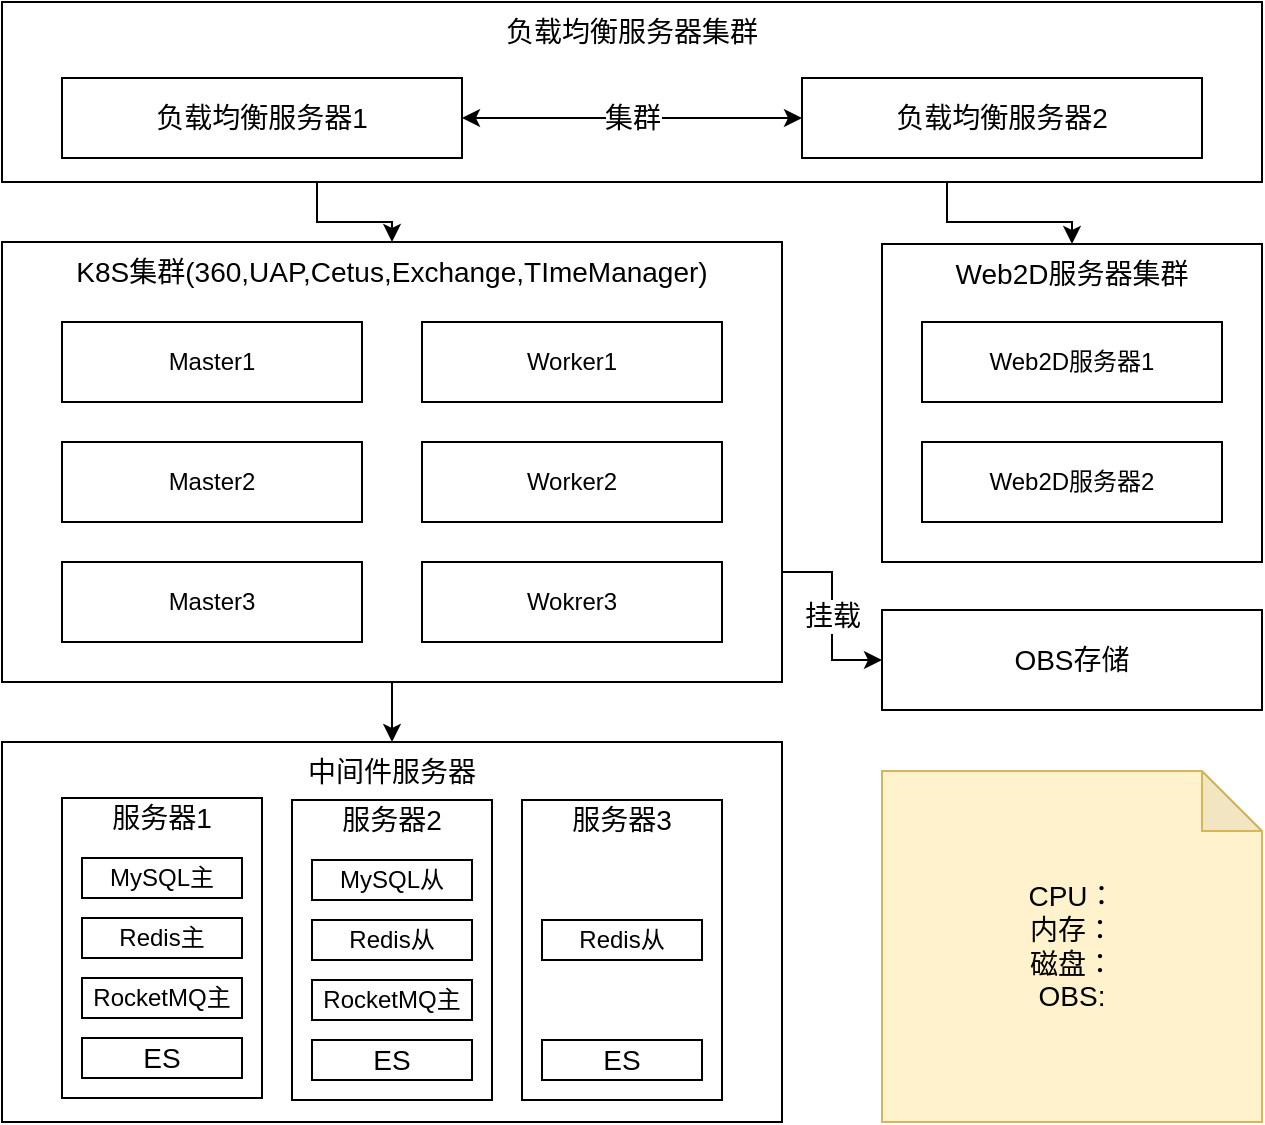 <mxfile version="19.0.3" type="device"><diagram id="Stb_Y8741gOdLLTqz7oM" name="Page-1"><mxGraphModel dx="1108" dy="806" grid="1" gridSize="10" guides="1" tooltips="1" connect="1" arrows="1" fold="1" page="1" pageScale="1" pageWidth="1169" pageHeight="827" math="0" shadow="0"><root><mxCell id="0"/><mxCell id="1" parent="0"/><mxCell id="n0yHSisK9k3UC2koOlFd-35" style="edgeStyle=orthogonalEdgeStyle;rounded=0;orthogonalLoop=1;jettySize=auto;html=1;exitX=0.5;exitY=1;exitDx=0;exitDy=0;entryX=0.5;entryY=0;entryDx=0;entryDy=0;fontSize=14;" edge="1" parent="1" source="n0yHSisK9k3UC2koOlFd-1" target="n0yHSisK9k3UC2koOlFd-9"><mxGeometry relative="1" as="geometry"/></mxCell><mxCell id="n0yHSisK9k3UC2koOlFd-54" value="挂载" style="edgeStyle=orthogonalEdgeStyle;rounded=0;orthogonalLoop=1;jettySize=auto;html=1;exitX=1;exitY=0.75;exitDx=0;exitDy=0;entryX=0;entryY=0.5;entryDx=0;entryDy=0;fontSize=14;" edge="1" parent="1" source="n0yHSisK9k3UC2koOlFd-1" target="n0yHSisK9k3UC2koOlFd-53"><mxGeometry relative="1" as="geometry"/></mxCell><mxCell id="n0yHSisK9k3UC2koOlFd-1" value="&lt;span style=&quot;font-size: 14px;&quot;&gt;K8S集群(360,UAP,Cetus,Exchange,TImeManager)&lt;/span&gt;" style="rounded=0;whiteSpace=wrap;html=1;verticalAlign=top;fontSize=14;" vertex="1" parent="1"><mxGeometry x="190" y="230" width="390" height="220" as="geometry"/></mxCell><mxCell id="n0yHSisK9k3UC2koOlFd-2" value="Master1" style="rounded=0;whiteSpace=wrap;html=1;flipH=1;" vertex="1" parent="1"><mxGeometry x="220" y="270" width="150" height="40" as="geometry"/></mxCell><mxCell id="n0yHSisK9k3UC2koOlFd-3" value="Master2" style="rounded=0;whiteSpace=wrap;html=1;flipH=1;" vertex="1" parent="1"><mxGeometry x="220" y="330" width="150" height="40" as="geometry"/></mxCell><mxCell id="n0yHSisK9k3UC2koOlFd-4" value="Master3" style="rounded=0;whiteSpace=wrap;html=1;flipH=1;" vertex="1" parent="1"><mxGeometry x="220" y="390" width="150" height="40" as="geometry"/></mxCell><mxCell id="n0yHSisK9k3UC2koOlFd-5" value="Worker1" style="rounded=0;whiteSpace=wrap;html=1;flipH=1;" vertex="1" parent="1"><mxGeometry x="400" y="270" width="150" height="40" as="geometry"/></mxCell><mxCell id="n0yHSisK9k3UC2koOlFd-6" value="Worker2" style="rounded=0;whiteSpace=wrap;html=1;flipH=1;" vertex="1" parent="1"><mxGeometry x="400" y="330" width="150" height="40" as="geometry"/></mxCell><mxCell id="n0yHSisK9k3UC2koOlFd-7" value="Wokrer3" style="rounded=0;whiteSpace=wrap;html=1;flipH=1;" vertex="1" parent="1"><mxGeometry x="400" y="390" width="150" height="40" as="geometry"/></mxCell><mxCell id="n0yHSisK9k3UC2koOlFd-9" value="&lt;span style=&quot;&quot;&gt;中间件服务器&lt;/span&gt;" style="rounded=0;whiteSpace=wrap;html=1;fontSize=14;verticalAlign=top;" vertex="1" parent="1"><mxGeometry x="190" y="480" width="390" height="190" as="geometry"/></mxCell><mxCell id="n0yHSisK9k3UC2koOlFd-19" value="" style="group" vertex="1" connectable="0" parent="1"><mxGeometry x="220" y="508" width="100" height="150" as="geometry"/></mxCell><mxCell id="n0yHSisK9k3UC2koOlFd-10" value="" style="rounded=0;whiteSpace=wrap;html=1;fontSize=14;" vertex="1" parent="n0yHSisK9k3UC2koOlFd-19"><mxGeometry width="100" height="150" as="geometry"/></mxCell><mxCell id="n0yHSisK9k3UC2koOlFd-12" value="MySQL主" style="rounded=0;whiteSpace=wrap;html=1;fontSize=12;" vertex="1" parent="n0yHSisK9k3UC2koOlFd-19"><mxGeometry x="10" y="30" width="80" height="20" as="geometry"/></mxCell><mxCell id="n0yHSisK9k3UC2koOlFd-13" value="Redis主" style="rounded=0;whiteSpace=wrap;html=1;fontSize=12;" vertex="1" parent="n0yHSisK9k3UC2koOlFd-19"><mxGeometry x="10" y="60" width="80" height="20" as="geometry"/></mxCell><mxCell id="n0yHSisK9k3UC2koOlFd-14" value="RocketMQ主" style="rounded=0;whiteSpace=wrap;html=1;fontSize=12;" vertex="1" parent="n0yHSisK9k3UC2koOlFd-19"><mxGeometry x="10" y="90" width="80" height="20" as="geometry"/></mxCell><mxCell id="n0yHSisK9k3UC2koOlFd-15" value="ES" style="rounded=0;whiteSpace=wrap;html=1;fontSize=14;" vertex="1" parent="n0yHSisK9k3UC2koOlFd-19"><mxGeometry x="10" y="120" width="80" height="20" as="geometry"/></mxCell><mxCell id="n0yHSisK9k3UC2koOlFd-17" value="&lt;font style=&quot;font-size: 14px;&quot;&gt;服务器1&lt;/font&gt;" style="text;html=1;strokeColor=none;fillColor=none;align=center;verticalAlign=middle;whiteSpace=wrap;rounded=0;fontSize=12;" vertex="1" parent="n0yHSisK9k3UC2koOlFd-19"><mxGeometry x="20" width="60" height="20" as="geometry"/></mxCell><mxCell id="n0yHSisK9k3UC2koOlFd-20" value="" style="group" vertex="1" connectable="0" parent="1"><mxGeometry x="335" y="509" width="100" height="150" as="geometry"/></mxCell><mxCell id="n0yHSisK9k3UC2koOlFd-21" value="" style="rounded=0;whiteSpace=wrap;html=1;fontSize=14;" vertex="1" parent="n0yHSisK9k3UC2koOlFd-20"><mxGeometry width="100" height="150" as="geometry"/></mxCell><mxCell id="n0yHSisK9k3UC2koOlFd-22" value="MySQL从" style="rounded=0;whiteSpace=wrap;html=1;fontSize=12;" vertex="1" parent="n0yHSisK9k3UC2koOlFd-20"><mxGeometry x="10" y="30" width="80" height="20" as="geometry"/></mxCell><mxCell id="n0yHSisK9k3UC2koOlFd-23" value="Redis从" style="rounded=0;whiteSpace=wrap;html=1;fontSize=12;" vertex="1" parent="n0yHSisK9k3UC2koOlFd-20"><mxGeometry x="10" y="60" width="80" height="20" as="geometry"/></mxCell><mxCell id="n0yHSisK9k3UC2koOlFd-24" value="RocketMQ主" style="rounded=0;whiteSpace=wrap;html=1;fontSize=12;" vertex="1" parent="n0yHSisK9k3UC2koOlFd-20"><mxGeometry x="10" y="90" width="80" height="20" as="geometry"/></mxCell><mxCell id="n0yHSisK9k3UC2koOlFd-25" value="ES" style="rounded=0;whiteSpace=wrap;html=1;fontSize=14;" vertex="1" parent="n0yHSisK9k3UC2koOlFd-20"><mxGeometry x="10" y="120" width="80" height="20" as="geometry"/></mxCell><mxCell id="n0yHSisK9k3UC2koOlFd-26" value="&lt;font style=&quot;font-size: 14px;&quot;&gt;服务器2&lt;/font&gt;" style="text;html=1;strokeColor=none;fillColor=none;align=center;verticalAlign=middle;whiteSpace=wrap;rounded=0;fontSize=12;" vertex="1" parent="n0yHSisK9k3UC2koOlFd-20"><mxGeometry x="20" width="60" height="20" as="geometry"/></mxCell><mxCell id="n0yHSisK9k3UC2koOlFd-27" value="" style="group" vertex="1" connectable="0" parent="1"><mxGeometry x="450" y="509" width="100" height="150" as="geometry"/></mxCell><mxCell id="n0yHSisK9k3UC2koOlFd-28" value="" style="rounded=0;whiteSpace=wrap;html=1;fontSize=14;" vertex="1" parent="n0yHSisK9k3UC2koOlFd-27"><mxGeometry width="100" height="150" as="geometry"/></mxCell><mxCell id="n0yHSisK9k3UC2koOlFd-30" value="Redis从" style="rounded=0;whiteSpace=wrap;html=1;fontSize=12;" vertex="1" parent="n0yHSisK9k3UC2koOlFd-27"><mxGeometry x="10" y="60" width="80" height="20" as="geometry"/></mxCell><mxCell id="n0yHSisK9k3UC2koOlFd-32" value="ES" style="rounded=0;whiteSpace=wrap;html=1;fontSize=14;" vertex="1" parent="n0yHSisK9k3UC2koOlFd-27"><mxGeometry x="10" y="120" width="80" height="20" as="geometry"/></mxCell><mxCell id="n0yHSisK9k3UC2koOlFd-33" value="&lt;font style=&quot;font-size: 14px;&quot;&gt;服务器3&lt;/font&gt;" style="text;html=1;strokeColor=none;fillColor=none;align=center;verticalAlign=middle;whiteSpace=wrap;rounded=0;fontSize=12;" vertex="1" parent="n0yHSisK9k3UC2koOlFd-27"><mxGeometry x="20" width="60" height="20" as="geometry"/></mxCell><mxCell id="n0yHSisK9k3UC2koOlFd-37" value="Web2D服务器集群" style="rounded=0;whiteSpace=wrap;html=1;fontSize=14;verticalAlign=top;" vertex="1" parent="1"><mxGeometry x="630" y="231" width="190" height="159" as="geometry"/></mxCell><mxCell id="n0yHSisK9k3UC2koOlFd-39" value="Web2D服务器1" style="rounded=0;whiteSpace=wrap;html=1;flipH=1;" vertex="1" parent="1"><mxGeometry x="650" y="270" width="150" height="40" as="geometry"/></mxCell><mxCell id="n0yHSisK9k3UC2koOlFd-40" value="Web2D服务器2" style="rounded=0;whiteSpace=wrap;html=1;flipH=1;" vertex="1" parent="1"><mxGeometry x="650" y="330" width="150" height="40" as="geometry"/></mxCell><mxCell id="n0yHSisK9k3UC2koOlFd-51" style="edgeStyle=orthogonalEdgeStyle;rounded=0;orthogonalLoop=1;jettySize=auto;html=1;exitX=0.25;exitY=1;exitDx=0;exitDy=0;fontSize=14;" edge="1" parent="1" source="n0yHSisK9k3UC2koOlFd-43" target="n0yHSisK9k3UC2koOlFd-1"><mxGeometry relative="1" as="geometry"/></mxCell><mxCell id="n0yHSisK9k3UC2koOlFd-52" style="edgeStyle=orthogonalEdgeStyle;rounded=0;orthogonalLoop=1;jettySize=auto;html=1;exitX=0.75;exitY=1;exitDx=0;exitDy=0;fontSize=14;" edge="1" parent="1" source="n0yHSisK9k3UC2koOlFd-43" target="n0yHSisK9k3UC2koOlFd-37"><mxGeometry relative="1" as="geometry"/></mxCell><mxCell id="n0yHSisK9k3UC2koOlFd-43" value="&lt;font style=&quot;font-size: 14px;&quot;&gt;负载均衡服务器集群&lt;/font&gt;" style="rounded=0;whiteSpace=wrap;html=1;fontSize=14;verticalAlign=top;" vertex="1" parent="1"><mxGeometry x="190" y="110" width="630" height="90" as="geometry"/></mxCell><mxCell id="n0yHSisK9k3UC2koOlFd-46" value="负载均衡服务器1" style="rounded=0;whiteSpace=wrap;html=1;fontSize=14;" vertex="1" parent="1"><mxGeometry x="220" y="148" width="200" height="40" as="geometry"/></mxCell><mxCell id="n0yHSisK9k3UC2koOlFd-47" value="负载均衡服务器2" style="rounded=0;whiteSpace=wrap;html=1;fontSize=14;" vertex="1" parent="1"><mxGeometry x="590" y="148" width="200" height="40" as="geometry"/></mxCell><mxCell id="n0yHSisK9k3UC2koOlFd-48" value="集群" style="endArrow=classic;startArrow=classic;html=1;rounded=0;fontSize=14;entryX=0;entryY=0.5;entryDx=0;entryDy=0;" edge="1" parent="1" source="n0yHSisK9k3UC2koOlFd-46" target="n0yHSisK9k3UC2koOlFd-47"><mxGeometry width="50" height="50" relative="1" as="geometry"><mxPoint x="470" y="220" as="sourcePoint"/><mxPoint x="520" y="170" as="targetPoint"/></mxGeometry></mxCell><mxCell id="n0yHSisK9k3UC2koOlFd-53" value="OBS存储" style="rounded=0;whiteSpace=wrap;html=1;fontSize=14;" vertex="1" parent="1"><mxGeometry x="630" y="414" width="190" height="50" as="geometry"/></mxCell><mxCell id="n0yHSisK9k3UC2koOlFd-55" value="CPU：&lt;br&gt;内存：&lt;br&gt;磁盘：&lt;br&gt;OBS:" style="shape=note;whiteSpace=wrap;html=1;backgroundOutline=1;darkOpacity=0.05;fontSize=14;fillColor=#fff2cc;strokeColor=#d6b656;align=center;" vertex="1" parent="1"><mxGeometry x="630" y="494.5" width="190" height="175.5" as="geometry"/></mxCell></root></mxGraphModel></diagram></mxfile>